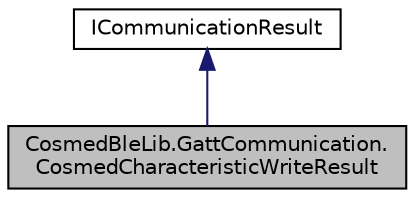 digraph "CosmedBleLib.GattCommunication.CosmedCharacteristicWriteResult"
{
 // LATEX_PDF_SIZE
  edge [fontname="Helvetica",fontsize="10",labelfontname="Helvetica",labelfontsize="10"];
  node [fontname="Helvetica",fontsize="10",shape=record];
  Node1 [label="CosmedBleLib.GattCommunication.\lCosmedCharacteristicWriteResult",height=0.2,width=0.4,color="black", fillcolor="grey75", style="filled", fontcolor="black",tooltip="Represents a write result"];
  Node2 -> Node1 [dir="back",color="midnightblue",fontsize="10",style="solid",fontname="Helvetica"];
  Node2 [label="ICommunicationResult",height=0.2,width=0.4,color="black", fillcolor="white", style="filled",URL="$interface_cosmed_ble_lib_1_1_gatt_communication_1_1_i_communication_result.html",tooltip="Represents a Gatt Communication Result"];
}

